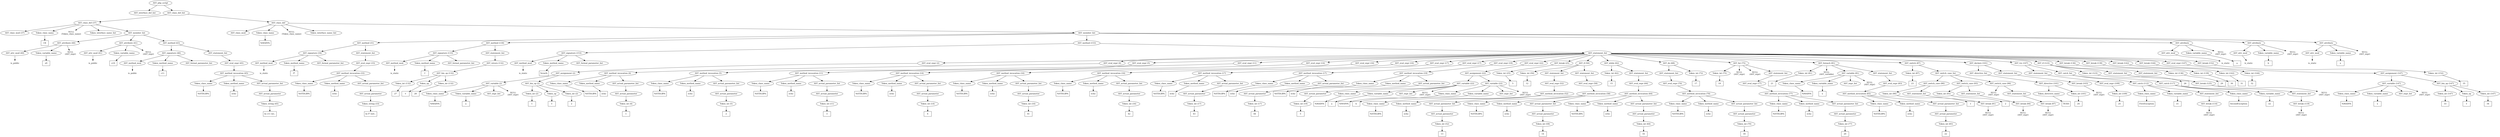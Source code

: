 /*
 * AST in dot format generated by phc -- the PHP compiler
 */

digraph AST {
node_0 [label="AST_php_script"];
node_1 [label="AST_interface_def_list"];
node_2 [label="AST_class_def_list"];
node_3 [label="AST_class_def (37)"];
node_4 [label="AST_class_mod (37)"];
node_5 [label="Token_class_name"];
node_6 [label="C8", shape=box]
node_5 -> node_6;
node_7 [label="NULL\n(Token_class_name)", shape=plaintext]
node_8 [label="Token_interface_name_list"];
node_9 [label="AST_member_list"];
node_10 [label="AST_attribute (40)"];
node_11 [label="AST_attr_mod (40)"];
node_12 [label="is_public", shape=plaintext]
node_11 -> node_12;
node_13 [label="Token_variable_name"];
node_14 [label="x9", shape=box]
node_13 -> node_14;
node_15 [label="NULL\n(AST_expr)", shape=plaintext]
node_10 -> node_15;
node_10 -> node_13;
node_10 -> node_11;
node_16 [label="AST_attribute (41)"];
node_17 [label="AST_attr_mod (41)"];
node_18 [label="is_public", shape=plaintext]
node_17 -> node_18;
node_19 [label="Token_variable_name"];
node_20 [label="y10", shape=box]
node_19 -> node_20;
node_21 [label="NULL\n(AST_expr)", shape=plaintext]
node_16 -> node_21;
node_16 -> node_19;
node_16 -> node_17;
node_22 [label="AST_method (43)"];
node_23 [label="AST_signature (46)"];
node_24 [label="AST_method_mod"];
node_25 [label="is_public", shape=plaintext]
node_24 -> node_25;
node_26 [label="Token_method_name"];
node_27 [label="c11", shape=box]
node_26 -> node_27;
node_28 [label="AST_formal_parameter_list"];
node_23 -> node_28;
node_23 -> node_26;
node_23 -> node_24;
node_29 [label="AST_statement_list"];
node_30 [label="AST_eval_expr (45)"];
node_31 [label="AST_method_invocation (45)"];
node_32 [label="Token_class_name"];
node_33 [label="%STDLIB%", shape=box]
node_32 -> node_33;
node_34 [label="Token_method_name"];
node_35 [label="echo", shape=box]
node_34 -> node_35;
node_36 [label="AST_actual_parameter_list"];
node_37 [label="AST_actual_parameter"];
node_38 [label="Token_string (45)"];
node_39 [label="In c11 (wi..", shape=box]
node_38 -> node_39;
node_37 -> node_38;
node_36 -> node_37;
node_31 -> node_36;
node_31 -> node_34;
node_31 -> node_32;
node_30 -> node_31;
node_29 -> node_30;
node_22 -> node_29;
node_22 -> node_23;
node_9 -> node_22;
node_9 -> node_16;
node_9 -> node_10;
node_3 -> node_9;
node_3 -> node_8;
node_3 -> node_7;
node_3 -> node_5;
node_3 -> node_4;
node_40 [label="AST_class_def"];
node_41 [label="AST_class_mod"];
node_42 [label="Token_class_name"];
node_43 [label="%MAIN%", shape=box]
node_42 -> node_43;
node_44 [label="NULL\n(Token_class_name)", shape=plaintext]
node_45 [label="Token_interface_name_list"];
node_46 [label="AST_member_list"];
node_47 [label="AST_method (31)"];
node_48 [label="AST_signature (34)"];
node_49 [label="AST_method_mod"];
node_50 [label="is_static", shape=plaintext]
node_49 -> node_50;
node_51 [label="Token_method_name"];
node_52 [label="f7", shape=box]
node_51 -> node_52;
node_53 [label="AST_formal_parameter_list"];
node_48 -> node_53;
node_48 -> node_51;
node_48 -> node_49;
node_54 [label="AST_statement_list"];
node_55 [label="AST_eval_expr (33)"];
node_56 [label="AST_method_invocation (33)"];
node_57 [label="Token_class_name"];
node_58 [label="%STDLIB%", shape=box]
node_57 -> node_58;
node_59 [label="Token_method_name"];
node_60 [label="echo", shape=box]
node_59 -> node_60;
node_61 [label="AST_actual_parameter_list"];
node_62 [label="AST_actual_parameter"];
node_63 [label="Token_string (33)"];
node_64 [label="In f7 (wit..", shape=box]
node_63 -> node_64;
node_62 -> node_63;
node_61 -> node_62;
node_56 -> node_61;
node_56 -> node_59;
node_56 -> node_57;
node_55 -> node_56;
node_54 -> node_55;
node_47 -> node_54;
node_47 -> node_48;
node_65 [label="AST_method (130)"];
node_66 [label="AST_signature (133)"];
node_67 [label="AST_method_mod"];
node_68 [label="is_static", shape=plaintext]
node_67 -> node_68;
node_69 [label="Token_method_name"];
node_70 [label="f", shape=box]
node_69 -> node_70;
node_71 [label="AST_formal_parameter_list"];
node_66 -> node_71;
node_66 -> node_69;
node_66 -> node_67;
node_72 [label="AST_statement_list"];
node_73 [label="AST_return (132)"];
node_74 [label="AST_bin_op (132)"];
node_75 [label="Token_int (132)"];
node_76 [label="27", shape=box]
node_75 -> node_76;
node_77 [label="Token_op"];
node_78 [label="+", shape=box]
node_77 -> node_78;
node_79 [label="Token_int (132)"];
node_80 [label="28", shape=box]
node_79 -> node_80;
node_74 -> node_79;
node_74 -> node_77;
node_74 -> node_75;
node_73 -> node_74;
node_72 -> node_73;
node_65 -> node_72;
node_65 -> node_66;
node_81 [label="AST_method (153)"];
node_82 [label="AST_signature (153)"];
node_83 [label="AST_method_mod"];
node_84 [label="is_static", shape=plaintext]
node_83 -> node_84;
node_85 [label="Token_method_name"];
node_86 [label="%run%", shape=box]
node_85 -> node_86;
node_87 [label="AST_formal_parameter_list"];
node_82 -> node_87;
node_82 -> node_85;
node_82 -> node_83;
node_88 [label="AST_statement_list"];
node_89 [label="AST_eval_expr (2)"];
node_90 [label="AST_assignment (2)"];
node_91 [label="AST_variable (2)"];
node_92 [label="Token_class_name"];
node_93 [label="%MAIN%", shape=box]
node_92 -> node_93;
node_94 [label="Token_variable_name"];
node_95 [label="a", shape=box]
node_94 -> node_95;
node_96 [label="AST_expr_list"];
node_97 [label="NULL\n(AST_expr)", shape=plaintext]
node_91 -> node_97;
node_91 -> node_96;
node_91 -> node_94;
node_91 -> node_92;
node_98 [label="AST_bin_op (2)"];
node_99 [label="Token_int (2)"];
node_100 [label="1", shape=box]
node_99 -> node_100;
node_101 [label="Token_op"];
node_102 [label="+", shape=box]
node_101 -> node_102;
node_103 [label="Token_int (2)"];
node_104 [label="2", shape=box]
node_103 -> node_104;
node_98 -> node_103;
node_98 -> node_101;
node_98 -> node_99;
node_90 -> node_98;
node_90 -> node_91;
node_89 -> node_90;
node_105 [label="AST_eval_expr (4)"];
node_106 [label="AST_method_invocation (4)"];
node_107 [label="Token_class_name"];
node_108 [label="%STDLIB%", shape=box]
node_107 -> node_108;
node_109 [label="Token_method_name"];
node_110 [label="echo", shape=box]
node_109 -> node_110;
node_111 [label="AST_actual_parameter_list"];
node_112 [label="AST_actual_parameter"];
node_113 [label="Token_int (4)"];
node_114 [label="1", shape=box]
node_113 -> node_114;
node_112 -> node_113;
node_111 -> node_112;
node_106 -> node_111;
node_106 -> node_109;
node_106 -> node_107;
node_105 -> node_106;
node_115 [label="AST_eval_expr (5)"];
node_116 [label="AST_method_invocation (5)"];
node_117 [label="Token_class_name"];
node_118 [label="%STDLIB%", shape=box]
node_117 -> node_118;
node_119 [label="Token_method_name"];
node_120 [label="echo", shape=box]
node_119 -> node_120;
node_121 [label="AST_actual_parameter_list"];
node_122 [label="AST_actual_parameter"];
node_123 [label="Token_int (5)"];
node_124 [label="2", shape=box]
node_123 -> node_124;
node_122 -> node_123;
node_121 -> node_122;
node_116 -> node_121;
node_116 -> node_119;
node_116 -> node_117;
node_115 -> node_116;
node_125 [label="AST_eval_expr (11)"];
node_126 [label="AST_method_invocation (11)"];
node_127 [label="Token_class_name"];
node_128 [label="%STDLIB%", shape=box]
node_127 -> node_128;
node_129 [label="Token_method_name"];
node_130 [label="echo", shape=box]
node_129 -> node_130;
node_131 [label="AST_actual_parameter_list"];
node_132 [label="AST_actual_parameter"];
node_133 [label="Token_int (11)"];
node_134 [label="3", shape=box]
node_133 -> node_134;
node_132 -> node_133;
node_131 -> node_132;
node_126 -> node_131;
node_126 -> node_129;
node_126 -> node_127;
node_125 -> node_126;
node_135 [label="AST_eval_expr (14)"];
node_136 [label="AST_method_invocation (14)"];
node_137 [label="Token_class_name"];
node_138 [label="%STDLIB%", shape=box]
node_137 -> node_138;
node_139 [label="Token_method_name"];
node_140 [label="echo", shape=box]
node_139 -> node_140;
node_141 [label="AST_actual_parameter_list"];
node_142 [label="AST_actual_parameter"];
node_143 [label="Token_int (14)"];
node_144 [label="4", shape=box]
node_143 -> node_144;
node_142 -> node_143;
node_141 -> node_142;
node_136 -> node_141;
node_136 -> node_139;
node_136 -> node_137;
node_135 -> node_136;
node_145 [label="AST_eval_expr (16)"];
node_146 [label="AST_method_invocation (16)"];
node_147 [label="Token_class_name"];
node_148 [label="%STDLIB%", shape=box]
node_147 -> node_148;
node_149 [label="Token_method_name"];
node_150 [label="echo", shape=box]
node_149 -> node_150;
node_151 [label="AST_actual_parameter_list"];
node_152 [label="AST_actual_parameter"];
node_153 [label="Token_int (16)"];
node_154 [label="41", shape=box]
node_153 -> node_154;
node_152 -> node_153;
node_151 -> node_152;
node_146 -> node_151;
node_146 -> node_149;
node_146 -> node_147;
node_145 -> node_146;
node_155 [label="AST_eval_expr (16)"];
node_156 [label="AST_method_invocation (16)"];
node_157 [label="Token_class_name"];
node_158 [label="%STDLIB%", shape=box]
node_157 -> node_158;
node_159 [label="Token_method_name"];
node_160 [label="echo", shape=box]
node_159 -> node_160;
node_161 [label="AST_actual_parameter_list"];
node_162 [label="AST_actual_parameter"];
node_163 [label="Token_int (16)"];
node_164 [label="42", shape=box]
node_163 -> node_164;
node_162 -> node_163;
node_161 -> node_162;
node_156 -> node_161;
node_156 -> node_159;
node_156 -> node_157;
node_155 -> node_156;
node_165 [label="AST_eval_expr (17)"];
node_166 [label="AST_method_invocation (17)"];
node_167 [label="Token_class_name"];
node_168 [label="%STDLIB%", shape=box]
node_167 -> node_168;
node_169 [label="Token_method_name"];
node_170 [label="echo", shape=box]
node_169 -> node_170;
node_171 [label="AST_actual_parameter_list"];
node_172 [label="AST_actual_parameter"];
node_173 [label="Token_int (17)"];
node_174 [label="43", shape=box]
node_173 -> node_174;
node_172 -> node_173;
node_171 -> node_172;
node_166 -> node_171;
node_166 -> node_169;
node_166 -> node_167;
node_165 -> node_166;
node_175 [label="AST_eval_expr (17)"];
node_176 [label="AST_method_invocation (17)"];
node_177 [label="Token_class_name"];
node_178 [label="%STDLIB%", shape=box]
node_177 -> node_178;
node_179 [label="Token_method_name"];
node_180 [label="echo", shape=box]
node_179 -> node_180;
node_181 [label="AST_actual_parameter_list"];
node_182 [label="AST_actual_parameter"];
node_183 [label="Token_int (17)"];
node_184 [label="44", shape=box]
node_183 -> node_184;
node_182 -> node_183;
node_181 -> node_182;
node_176 -> node_181;
node_176 -> node_179;
node_176 -> node_177;
node_175 -> node_176;
node_185 [label="AST_eval_expr (19)"];
node_186 [label="AST_method_invocation (19)"];
node_187 [label="Token_class_name"];
node_188 [label="%STDLIB%", shape=box]
node_187 -> node_188;
node_189 [label="Token_method_name"];
node_190 [label="echo", shape=box]
node_189 -> node_190;
node_191 [label="AST_actual_parameter_list"];
node_192 [label="AST_actual_parameter"];
node_193 [label="Token_int (19)"];
node_194 [label="5", shape=box]
node_193 -> node_194;
node_192 -> node_193;
node_191 -> node_192;
node_186 -> node_191;
node_186 -> node_189;
node_186 -> node_187;
node_185 -> node_186;
node_195 [label="AST_eval_expr (22)"];
node_196 [label="AST_assignment (22)"];
node_197 [label="AST_variable (22)"];
node_198 [label="Token_class_name"];
node_199 [label="%MAIN%", shape=box]
node_198 -> node_199;
node_200 [label="Token_variable_name"];
node_201 [label="a", shape=box]
node_200 -> node_201;
node_202 [label="AST_expr_list"];
node_203 [label="NULL\n(AST_expr)", shape=plaintext]
node_197 -> node_203;
node_197 -> node_202;
node_197 -> node_200;
node_197 -> node_198;
node_204 [label="AST_variable (22)"];
node_205 [label="Token_class_name"];
node_206 [label="%MAIN%", shape=box]
node_205 -> node_206;
node_207 [label="Token_variable_name"];
node_208 [label="b", shape=box]
node_207 -> node_208;
node_209 [label="AST_expr_list"];
node_210 [label="NULL\n(AST_expr)", shape=plaintext]
node_204 -> node_210;
node_204 -> node_209;
node_204 -> node_207;
node_204 -> node_205;
node_196 -> node_204;
node_196 -> node_197;
node_195 -> node_196;
node_211 [label="AST_break (25)"];
node_212 [label="Token_int (25)"];
node_213 [label="5", shape=box]
node_212 -> node_213;
node_211 -> node_212;
node_214 [label="AST_if (50)"];
node_215 [label="Token_int (50)"];
node_216 [label="12", shape=box]
node_215 -> node_216;
node_217 [label="AST_statement_list"];
node_218 [label="AST_eval_expr (52)"];
node_219 [label="AST_method_invocation (52)"];
node_220 [label="Token_class_name"];
node_221 [label="%STDLIB%", shape=box]
node_220 -> node_221;
node_222 [label="Token_method_name"];
node_223 [label="echo", shape=box]
node_222 -> node_223;
node_224 [label="AST_actual_parameter_list"];
node_225 [label="AST_actual_parameter"];
node_226 [label="Token_int (52)"];
node_227 [label="13", shape=box]
node_226 -> node_227;
node_225 -> node_226;
node_224 -> node_225;
node_219 -> node_224;
node_219 -> node_222;
node_219 -> node_220;
node_218 -> node_219;
node_217 -> node_218;
node_228 [label="AST_statement_list"];
node_229 [label="AST_eval_expr (58)"];
node_230 [label="AST_method_invocation (58)"];
node_231 [label="Token_class_name"];
node_232 [label="%STDLIB%", shape=box]
node_231 -> node_232;
node_233 [label="Token_method_name"];
node_234 [label="echo", shape=box]
node_233 -> node_234;
node_235 [label="AST_actual_parameter_list"];
node_236 [label="AST_actual_parameter"];
node_237 [label="Token_int (58)"];
node_238 [label="14", shape=box]
node_237 -> node_238;
node_236 -> node_237;
node_235 -> node_236;
node_230 -> node_235;
node_230 -> node_233;
node_230 -> node_231;
node_229 -> node_230;
node_228 -> node_229;
node_214 -> node_228;
node_214 -> node_217;
node_214 -> node_215;
node_239 [label="AST_while (62)"];
node_240 [label="Token_int (62)"];
node_241 [label="15", shape=box]
node_240 -> node_241;
node_242 [label="AST_statement_list"];
node_243 [label="AST_eval_expr (64)"];
node_244 [label="AST_method_invocation (64)"];
node_245 [label="Token_class_name"];
node_246 [label="%STDLIB%", shape=box]
node_245 -> node_246;
node_247 [label="Token_method_name"];
node_248 [label="echo", shape=box]
node_247 -> node_248;
node_249 [label="AST_actual_parameter_list"];
node_250 [label="AST_actual_parameter"];
node_251 [label="Token_int (64)"];
node_252 [label="16", shape=box]
node_251 -> node_252;
node_250 -> node_251;
node_249 -> node_250;
node_244 -> node_249;
node_244 -> node_247;
node_244 -> node_245;
node_243 -> node_244;
node_242 -> node_243;
node_239 -> node_242;
node_239 -> node_240;
node_253 [label="AST_do (68)"];
node_254 [label="AST_statement_list"];
node_255 [label="AST_eval_expr (70)"];
node_256 [label="AST_method_invocation (70)"];
node_257 [label="Token_class_name"];
node_258 [label="%STDLIB%", shape=box]
node_257 -> node_258;
node_259 [label="Token_method_name"];
node_260 [label="echo", shape=box]
node_259 -> node_260;
node_261 [label="AST_actual_parameter_list"];
node_262 [label="AST_actual_parameter"];
node_263 [label="Token_int (70)"];
node_264 [label="18", shape=box]
node_263 -> node_264;
node_262 -> node_263;
node_261 -> node_262;
node_256 -> node_261;
node_256 -> node_259;
node_256 -> node_257;
node_255 -> node_256;
node_254 -> node_255;
node_265 [label="Token_int (72)"];
node_266 [label="17", shape=box]
node_265 -> node_266;
node_253 -> node_265;
node_253 -> node_254;
node_267 [label="AST_for (75)"];
node_268 [label="Token_int (75)"];
node_269 [label="19", shape=box]
node_268 -> node_269;
node_270 [label="NULL\n(AST_expr)", shape=plaintext]
node_271 [label="NULL\n(AST_expr)", shape=plaintext]
node_272 [label="AST_statement_list"];
node_273 [label="AST_eval_expr (77)"];
node_274 [label="AST_method_invocation (77)"];
node_275 [label="Token_class_name"];
node_276 [label="%STDLIB%", shape=box]
node_275 -> node_276;
node_277 [label="Token_method_name"];
node_278 [label="echo", shape=box]
node_277 -> node_278;
node_279 [label="AST_actual_parameter_list"];
node_280 [label="AST_actual_parameter"];
node_281 [label="Token_int (77)"];
node_282 [label="20", shape=box]
node_281 -> node_282;
node_280 -> node_281;
node_279 -> node_280;
node_274 -> node_279;
node_274 -> node_277;
node_274 -> node_275;
node_273 -> node_274;
node_272 -> node_273;
node_267 -> node_272;
node_267 -> node_271;
node_267 -> node_270;
node_267 -> node_268;
node_283 [label="AST_foreach (81)"];
node_284 [label="Token_int (81)"];
node_285 [label="21", shape=box]
node_284 -> node_285;
node_286 [label="NULL\n(AST_variable)", shape=plaintext]
node_287 [label="AST_variable (81)"];
node_288 [label="Token_class_name"];
node_289 [label="%MAIN%", shape=box]
node_288 -> node_289;
node_290 [label="Token_variable_name"];
node_291 [label="x", shape=box]
node_290 -> node_291;
node_292 [label="AST_expr_list"];
node_293 [label="NULL\n(AST_expr)", shape=plaintext]
node_287 -> node_293;
node_287 -> node_292;
node_287 -> node_290;
node_287 -> node_288;
node_294 [label="AST_statement_list"];
node_295 [label="AST_eval_expr (83)"];
node_296 [label="AST_method_invocation (83)"];
node_297 [label="Token_class_name"];
node_298 [label="%STDLIB%", shape=box]
node_297 -> node_298;
node_299 [label="Token_method_name"];
node_300 [label="echo", shape=box]
node_299 -> node_300;
node_301 [label="AST_actual_parameter_list"];
node_302 [label="AST_actual_parameter"];
node_303 [label="Token_int (83)"];
node_304 [label="22", shape=box]
node_303 -> node_304;
node_302 -> node_303;
node_301 -> node_302;
node_296 -> node_301;
node_296 -> node_299;
node_296 -> node_297;
node_295 -> node_296;
node_294 -> node_295;
node_283 -> node_294;
node_283 -> node_287;
node_283 -> node_286;
node_283 -> node_284;
node_305 [label="AST_switch (87)"];
node_306 [label="Token_int (87)"];
node_307 [label="23", shape=box]
node_306 -> node_307;
node_308 [label="AST_switch_case_list"];
node_309 [label="AST_switch_case (90)"];
node_310 [label="Token_int (90)"];
node_311 [label="1", shape=box]
node_310 -> node_311;
node_312 [label="AST_statement_list"];
node_313 [label="AST_break (91)"];
node_314 [label="NULL\n(AST_expr)", shape=plaintext]
node_313 -> node_314;
node_312 -> node_313;
node_309 -> node_312;
node_309 -> node_310;
node_315 [label="AST_switch_case (93)"];
node_316 [label="Token_int (93)"];
node_317 [label="2", shape=box]
node_316 -> node_317;
node_318 [label="AST_statement_list"];
node_319 [label="AST_break (94)"];
node_320 [label="NULL\n(AST_expr)", shape=plaintext]
node_319 -> node_320;
node_318 -> node_319;
node_315 -> node_318;
node_315 -> node_316;
node_321 [label="AST_switch_case (96)"];
node_322 [label="NULL\n(AST_expr)", shape=plaintext]
node_323 [label="AST_statement_list"];
node_324 [label="AST_break (97)"];
node_325 [label="NULL\n(AST_expr)", shape=plaintext]
node_324 -> node_325;
node_323 -> node_324;
node_321 -> node_323;
node_321 -> node_322;
node_308 -> node_321;
node_308 -> node_315;
node_308 -> node_309;
node_305 -> node_308;
node_305 -> node_306;
node_326 [label="AST_declare (101)"];
node_327 [label="AST_directive_list"];
node_328 [label="AST_directive (101)"];
node_329 [label="Token_directive_name"];
node_330 [label="TICKS", shape=box]
node_329 -> node_330;
node_331 [label="Token_int (101)"];
node_332 [label="24", shape=box]
node_331 -> node_332;
node_328 -> node_331;
node_328 -> node_329;
node_327 -> node_328;
node_333 [label="AST_statement_list"];
node_334 [label="AST_break (103)"];
node_335 [label="NULL\n(AST_expr)", shape=plaintext]
node_334 -> node_335;
node_333 -> node_334;
node_326 -> node_333;
node_326 -> node_327;
node_336 [label="AST_try (107)"];
node_337 [label="AST_statement_list"];
node_338 [label="AST_eval_expr (109)"];
node_339 [label="Token_int (109)"];
node_340 [label="25", shape=box]
node_339 -> node_340;
node_338 -> node_339;
node_337 -> node_338;
node_341 [label="AST_catch_list"];
node_342 [label="AST_catch (112)"];
node_343 [label="Token_class_name"];
node_344 [label="FirstException", shape=box]
node_343 -> node_344;
node_345 [label="Token_variable_name"];
node_346 [label="e1", shape=box]
node_345 -> node_346;
node_347 [label="AST_statement_list"];
node_348 [label="AST_break (114)"];
node_349 [label="NULL\n(AST_expr)", shape=plaintext]
node_348 -> node_349;
node_347 -> node_348;
node_342 -> node_347;
node_342 -> node_345;
node_342 -> node_343;
node_350 [label="AST_catch (117)"];
node_351 [label="Token_class_name"];
node_352 [label="SecondException", shape=box]
node_351 -> node_352;
node_353 [label="Token_variable_name"];
node_354 [label="e2", shape=box]
node_353 -> node_354;
node_355 [label="AST_statement_list"];
node_356 [label="AST_break (119)"];
node_357 [label="NULL\n(AST_expr)", shape=plaintext]
node_356 -> node_357;
node_355 -> node_356;
node_350 -> node_355;
node_350 -> node_353;
node_350 -> node_351;
node_341 -> node_350;
node_341 -> node_342;
node_336 -> node_341;
node_336 -> node_337;
node_358 [label="AST_if (123)"];
node_359 [label="Token_int (123)"];
node_360 [label="26", shape=box]
node_359 -> node_360;
node_361 [label="AST_statement_list"];
node_362 [label="AST_break (125)"];
node_363 [label="NULL\n(AST_expr)", shape=plaintext]
node_362 -> node_363;
node_361 -> node_362;
node_364 [label="AST_statement_list"];
node_358 -> node_364;
node_358 -> node_361;
node_358 -> node_359;
node_365 [label="AST_break (136)"];
node_366 [label="Token_int (136)"];
node_367 [label="29", shape=box]
node_366 -> node_367;
node_365 -> node_366;
node_368 [label="AST_break (139)"];
node_369 [label="Token_int (139)"];
node_370 [label="30", shape=box]
node_369 -> node_370;
node_368 -> node_369;
node_371 [label="AST_break (142)"];
node_372 [label="Token_int (142)"];
node_373 [label="31", shape=box]
node_372 -> node_373;
node_371 -> node_372;
node_374 [label="AST_break (144)"];
node_375 [label="Token_int (144)"];
node_376 [label="32", shape=box]
node_375 -> node_376;
node_374 -> node_375;
node_377 [label="AST_eval_expr (147)"];
node_378 [label="AST_assignment (147)"];
node_379 [label="AST_variable (147)"];
node_380 [label="Token_class_name"];
node_381 [label="%MAIN%", shape=box]
node_380 -> node_381;
node_382 [label="Token_variable_name"];
node_383 [label="x", shape=box]
node_382 -> node_383;
node_384 [label="AST_expr_list"];
node_385 [label="NULL\n(AST_expr)", shape=plaintext]
node_379 -> node_385;
node_379 -> node_384;
node_379 -> node_382;
node_379 -> node_380;
node_386 [label="AST_bin_op (147)"];
node_387 [label="Token_int (147)"];
node_388 [label="33", shape=box]
node_387 -> node_388;
node_389 [label="Token_op"];
node_390 [label="+", shape=box]
node_389 -> node_390;
node_391 [label="Token_int (147)"];
node_392 [label="34", shape=box]
node_391 -> node_392;
node_386 -> node_391;
node_386 -> node_389;
node_386 -> node_387;
node_378 -> node_386;
node_378 -> node_379;
node_377 -> node_378;
node_393 [label="AST_break (152)"];
node_394 [label="Token_int (152)"];
node_395 [label="35", shape=box]
node_394 -> node_395;
node_393 -> node_394;
node_88 -> node_393;
node_88 -> node_377;
node_88 -> node_374;
node_88 -> node_371;
node_88 -> node_368;
node_88 -> node_365;
node_88 -> node_358;
node_88 -> node_336;
node_88 -> node_326;
node_88 -> node_305;
node_88 -> node_283;
node_88 -> node_267;
node_88 -> node_253;
node_88 -> node_239;
node_88 -> node_214;
node_88 -> node_211;
node_88 -> node_195;
node_88 -> node_185;
node_88 -> node_175;
node_88 -> node_165;
node_88 -> node_155;
node_88 -> node_145;
node_88 -> node_135;
node_88 -> node_125;
node_88 -> node_115;
node_88 -> node_105;
node_88 -> node_89;
node_81 -> node_88;
node_81 -> node_82;
node_396 [label="AST_attribute"];
node_397 [label="AST_attr_mod"];
node_398 [label="is_static", shape=plaintext]
node_397 -> node_398;
node_399 [label="Token_variable_name"];
node_400 [label="a", shape=box]
node_399 -> node_400;
node_401 [label="NULL\n(AST_expr)", shape=plaintext]
node_396 -> node_401;
node_396 -> node_399;
node_396 -> node_397;
node_402 [label="AST_attribute"];
node_403 [label="AST_attr_mod"];
node_404 [label="is_static", shape=plaintext]
node_403 -> node_404;
node_405 [label="Token_variable_name"];
node_406 [label="b", shape=box]
node_405 -> node_406;
node_407 [label="NULL\n(AST_expr)", shape=plaintext]
node_402 -> node_407;
node_402 -> node_405;
node_402 -> node_403;
node_408 [label="AST_attribute"];
node_409 [label="AST_attr_mod"];
node_410 [label="is_static", shape=plaintext]
node_409 -> node_410;
node_411 [label="Token_variable_name"];
node_412 [label="x", shape=box]
node_411 -> node_412;
node_413 [label="NULL\n(AST_expr)", shape=plaintext]
node_408 -> node_413;
node_408 -> node_411;
node_408 -> node_409;
node_46 -> node_408;
node_46 -> node_402;
node_46 -> node_396;
node_46 -> node_81;
node_46 -> node_65;
node_46 -> node_47;
node_40 -> node_46;
node_40 -> node_45;
node_40 -> node_44;
node_40 -> node_42;
node_40 -> node_41;
node_2 -> node_40;
node_2 -> node_3;
node_0 -> node_2;
node_0 -> node_1;
}
